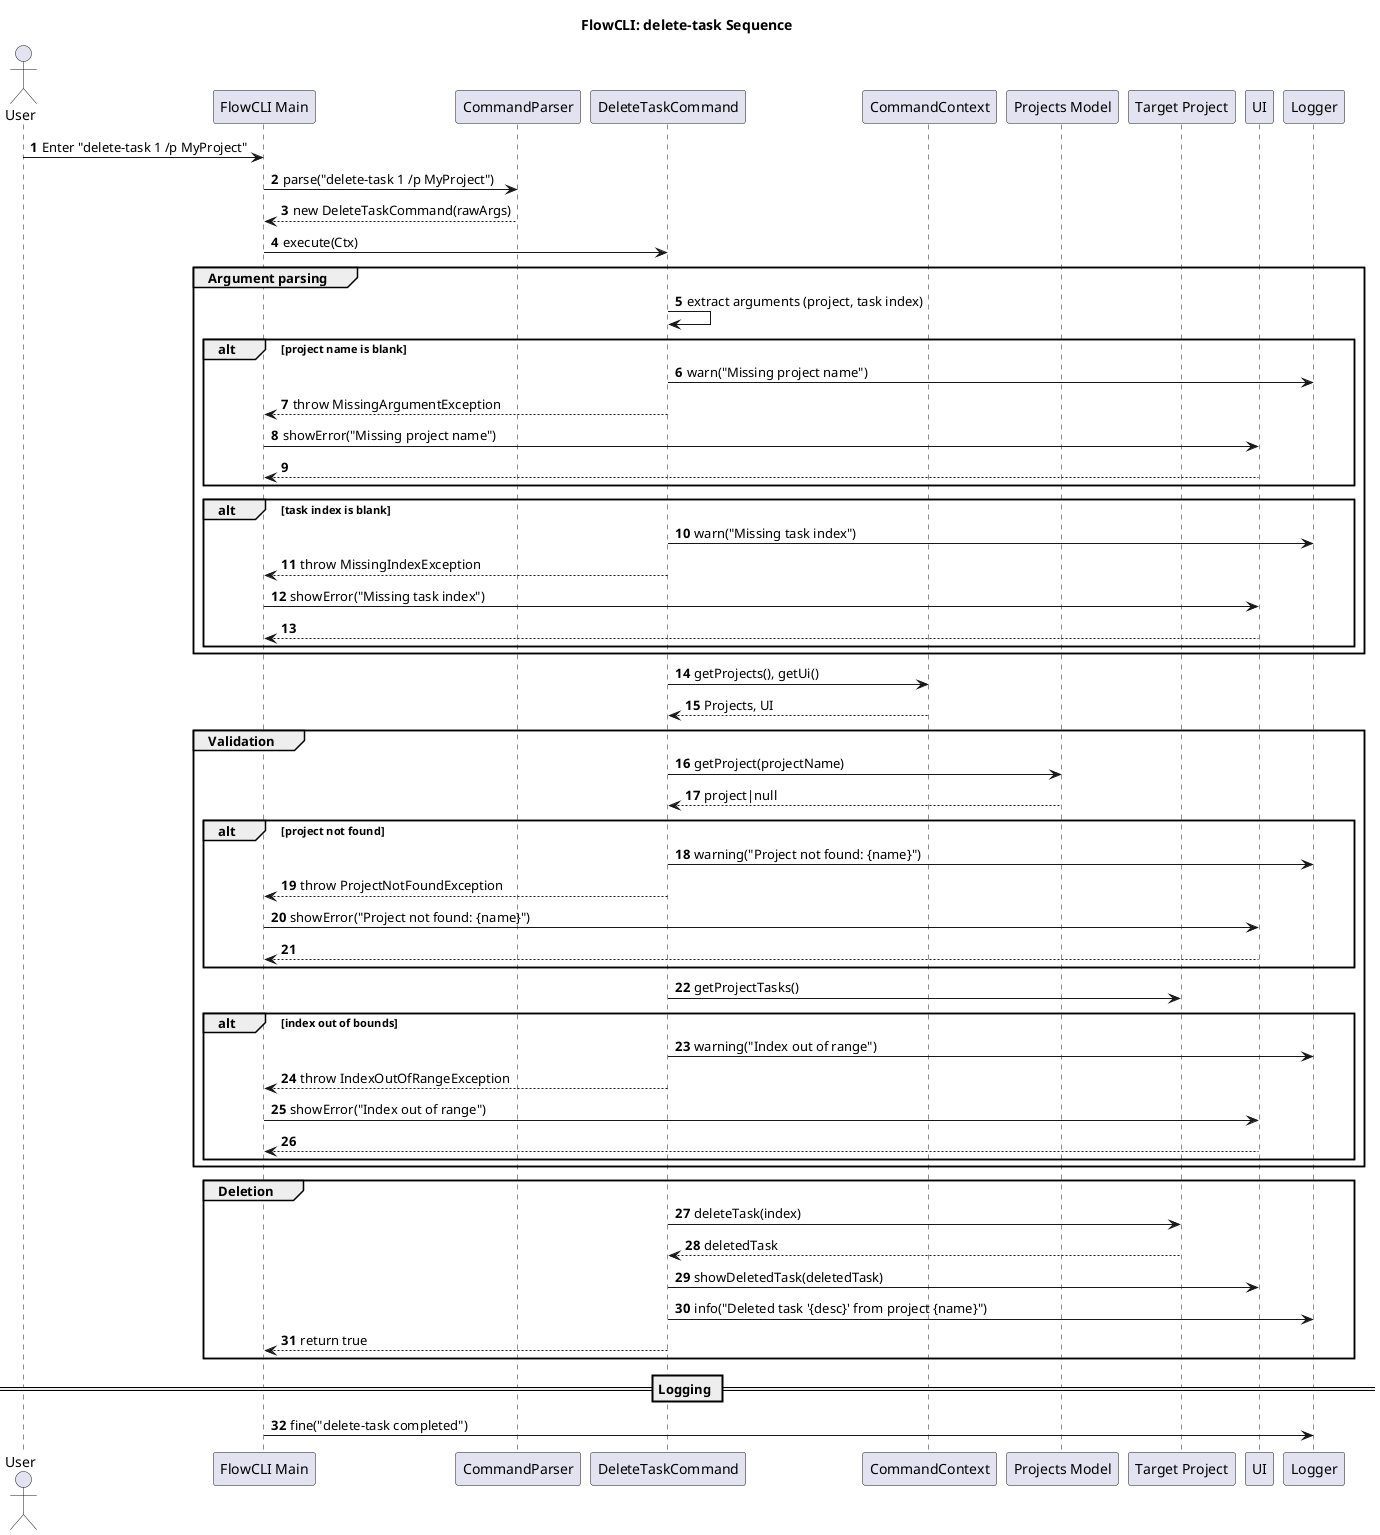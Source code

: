 @startuml DeleteTaskSequenceDiagram
title FlowCLI: delete-task Sequence
autonumber

actor User
participant "FlowCLI Main" as CLI
participant "CommandParser" as Parser
participant "DeleteTaskCommand" as DeleteCmd
participant "CommandContext" as Ctx
participant "Projects Model" as Projects
participant "Target Project" as Project
participant "UI" as UI
participant "Logger" as Log

User -> CLI: Enter "delete-task 1 /p MyProject"
CLI -> Parser: parse("delete-task 1 /p MyProject")
Parser --> CLI: new DeleteTaskCommand(rawArgs)

CLI -> DeleteCmd: execute(Ctx)

group Argument parsing
  DeleteCmd -> DeleteCmd: extract arguments (project, task index)
  alt project name is blank
    DeleteCmd -> Log: warn("Missing project name")
    DeleteCmd --> CLI: throw MissingArgumentException
    CLI -> UI: showError("Missing project name")
    return
  end
  alt task index is blank
    DeleteCmd -> Log: warn("Missing task index")
    DeleteCmd --> CLI: throw MissingIndexException
    CLI -> UI: showError("Missing task index")
    return
  end
end

DeleteCmd -> Ctx: getProjects(), getUi()
Ctx --> DeleteCmd: Projects, UI

group Validation
  DeleteCmd -> Projects: getProject(projectName)
  Projects --> DeleteCmd: project|null
  alt project not found
    DeleteCmd -> Log: warning("Project not found: {name}")
    DeleteCmd --> CLI: throw ProjectNotFoundException
    CLI -> UI: showError("Project not found: {name}")
    return
  end
  DeleteCmd -> Project: getProjectTasks()
  alt index out of bounds
    DeleteCmd -> Log: warning("Index out of range")
    DeleteCmd --> CLI: throw IndexOutOfRangeException
    CLI -> UI: showError("Index out of range")
    return
  end
end

group Deletion
  DeleteCmd -> Project: deleteTask(index)
  Project --> DeleteCmd: deletedTask
  DeleteCmd -> UI: showDeletedTask(deletedTask)
  DeleteCmd -> Log: info("Deleted task '{desc}' from project {name}")
  DeleteCmd --> CLI: return true
end

== Logging ==
CLI -> Log: fine("delete-task completed")

@enduml